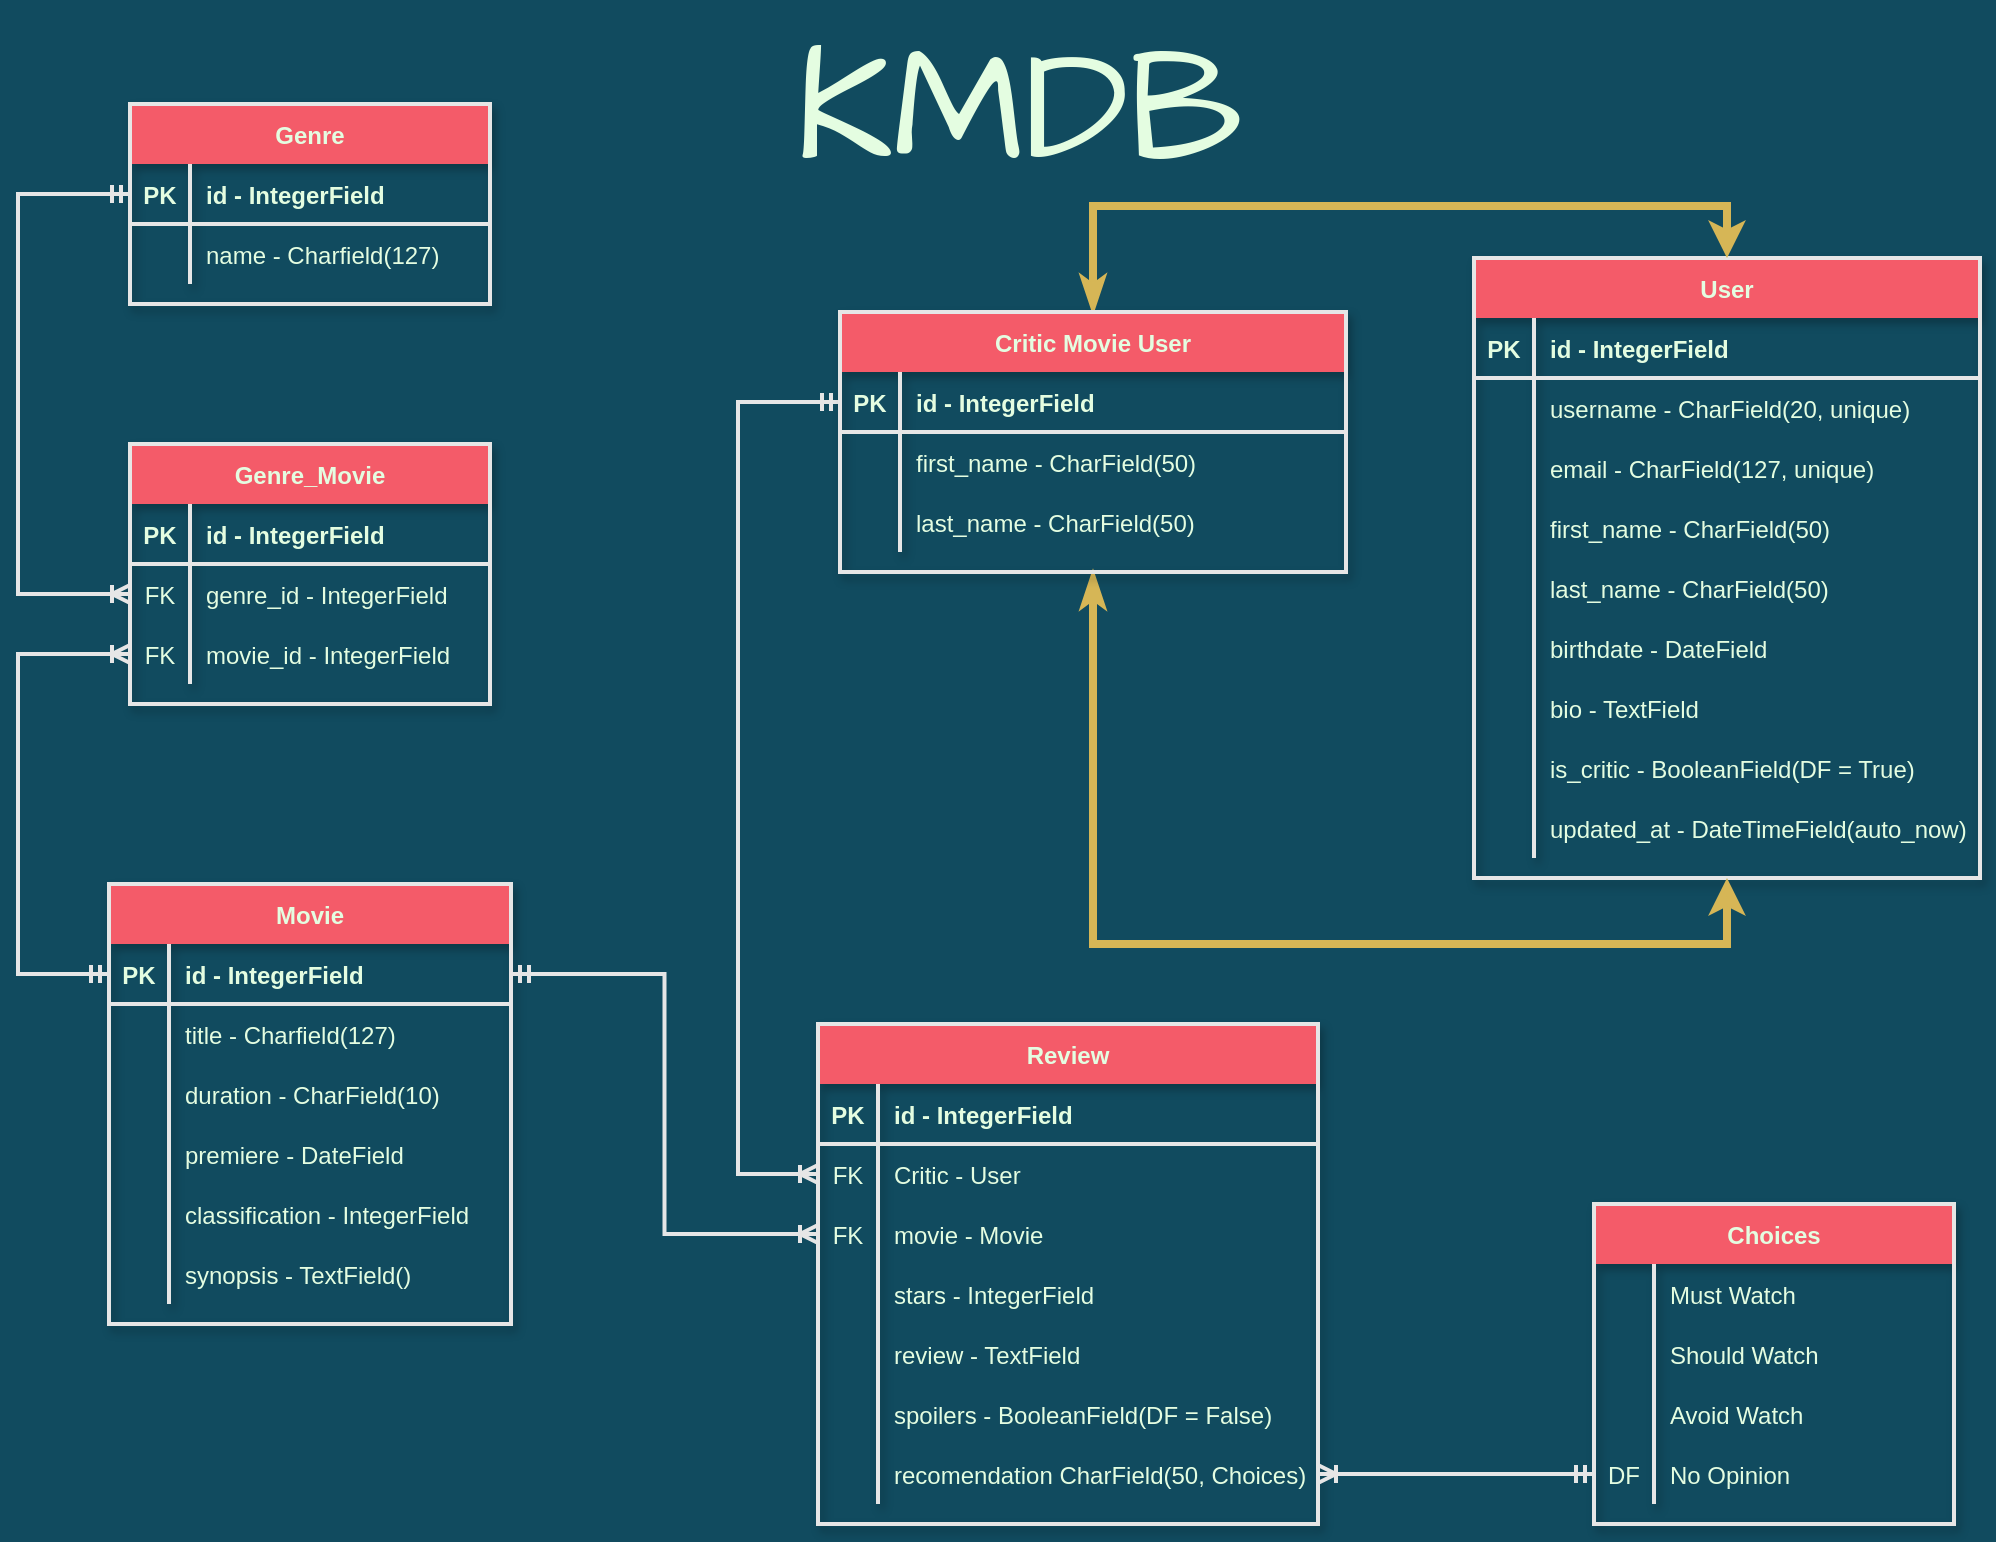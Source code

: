 <mxfile version="20.3.0" type="device"><diagram id="R2lEEEUBdFMjLlhIrx00" name="Page-1"><mxGraphModel dx="1724" dy="1128" grid="0" gridSize="10" guides="1" tooltips="1" connect="1" arrows="1" fold="1" page="1" pageScale="1" pageWidth="1169" pageHeight="827" background="#114B5F" math="0" shadow="0" extFonts="Permanent Marker^https://fonts.googleapis.com/css?family=Permanent+Marker"><root><mxCell id="0"/><mxCell id="1" parent="0"/><mxCell id="SUOp-OFgRAC7eb83F-ll-1" value="Genre" style="shape=table;startSize=30;container=1;collapsible=1;childLayout=tableLayout;fixedRows=1;rowLines=0;fontStyle=1;align=center;resizeLast=1;strokeColor=#E6E6E6;fontColor=#E4FDE1;fillColor=#F45B69;rounded=0;strokeWidth=2;swimlaneFillColor=none;swimlaneLine=0;sketch=0;shadow=1;" parent="1" vertex="1"><mxGeometry x="156" y="80" width="180" height="100" as="geometry"/></mxCell><mxCell id="SUOp-OFgRAC7eb83F-ll-2" value="" style="shape=tableRow;horizontal=0;startSize=0;swimlaneHead=0;swimlaneBody=0;fillColor=none;collapsible=0;dropTarget=0;points=[[0,0.5],[1,0.5]];portConstraint=eastwest;top=0;left=0;right=0;bottom=1;strokeColor=#E6E6E6;fontColor=#E4FDE1;rounded=0;strokeWidth=2;swimlaneFillColor=none;swimlaneLine=0;" parent="SUOp-OFgRAC7eb83F-ll-1" vertex="1"><mxGeometry y="30" width="180" height="30" as="geometry"/></mxCell><mxCell id="SUOp-OFgRAC7eb83F-ll-3" value="PK" style="shape=partialRectangle;connectable=0;fillColor=none;top=0;left=0;bottom=0;right=0;fontStyle=1;overflow=hidden;strokeColor=#E6E6E6;fontColor=#E4FDE1;rounded=0;strokeWidth=2;swimlaneFillColor=none;swimlaneLine=0;" parent="SUOp-OFgRAC7eb83F-ll-2" vertex="1"><mxGeometry width="30" height="30" as="geometry"><mxRectangle width="30" height="30" as="alternateBounds"/></mxGeometry></mxCell><mxCell id="SUOp-OFgRAC7eb83F-ll-4" value="id - IntegerField" style="shape=partialRectangle;connectable=0;fillColor=none;top=0;left=0;bottom=0;right=0;align=left;spacingLeft=6;fontStyle=1;overflow=hidden;strokeColor=#E6E6E6;fontColor=#E4FDE1;rounded=0;strokeWidth=2;swimlaneFillColor=none;swimlaneLine=0;" parent="SUOp-OFgRAC7eb83F-ll-2" vertex="1"><mxGeometry x="30" width="150" height="30" as="geometry"><mxRectangle width="150" height="30" as="alternateBounds"/></mxGeometry></mxCell><mxCell id="SUOp-OFgRAC7eb83F-ll-5" value="" style="shape=tableRow;horizontal=0;startSize=0;swimlaneHead=0;swimlaneBody=0;fillColor=none;collapsible=0;dropTarget=0;points=[[0,0.5],[1,0.5]];portConstraint=eastwest;top=0;left=0;right=0;bottom=0;strokeColor=#E6E6E6;fontColor=#E4FDE1;rounded=0;strokeWidth=2;swimlaneFillColor=none;swimlaneLine=0;" parent="SUOp-OFgRAC7eb83F-ll-1" vertex="1"><mxGeometry y="60" width="180" height="30" as="geometry"/></mxCell><mxCell id="SUOp-OFgRAC7eb83F-ll-6" value="" style="shape=partialRectangle;connectable=0;fillColor=none;top=0;left=0;bottom=0;right=0;editable=1;overflow=hidden;strokeColor=#E6E6E6;fontColor=#E4FDE1;rounded=0;strokeWidth=2;swimlaneFillColor=none;swimlaneLine=0;" parent="SUOp-OFgRAC7eb83F-ll-5" vertex="1"><mxGeometry width="30" height="30" as="geometry"><mxRectangle width="30" height="30" as="alternateBounds"/></mxGeometry></mxCell><mxCell id="SUOp-OFgRAC7eb83F-ll-7" value="name - Charfield(127)" style="shape=partialRectangle;connectable=0;fillColor=none;top=0;left=0;bottom=0;right=0;align=left;spacingLeft=6;overflow=hidden;strokeColor=#E6E6E6;fontColor=#E4FDE1;rounded=0;strokeWidth=2;swimlaneFillColor=none;swimlaneLine=0;" parent="SUOp-OFgRAC7eb83F-ll-5" vertex="1"><mxGeometry x="30" width="150" height="30" as="geometry"><mxRectangle width="150" height="30" as="alternateBounds"/></mxGeometry></mxCell><mxCell id="SUOp-OFgRAC7eb83F-ll-22" value="Genre_Movie" style="shape=table;startSize=30;container=1;collapsible=1;childLayout=tableLayout;fixedRows=1;rowLines=0;fontStyle=1;align=center;resizeLast=1;strokeColor=#E6E6E6;fontColor=#E4FDE1;fillColor=#F45B69;rounded=0;strokeWidth=2;swimlaneFillColor=none;swimlaneLine=0;sketch=0;shadow=1;" parent="1" vertex="1"><mxGeometry x="156" y="250" width="180" height="130" as="geometry"/></mxCell><mxCell id="SUOp-OFgRAC7eb83F-ll-23" value="" style="shape=tableRow;horizontal=0;startSize=0;swimlaneHead=0;swimlaneBody=0;fillColor=none;collapsible=0;dropTarget=0;points=[[0,0.5],[1,0.5]];portConstraint=eastwest;top=0;left=0;right=0;bottom=1;strokeColor=#E6E6E6;fontColor=#E4FDE1;rounded=0;strokeWidth=2;swimlaneFillColor=none;swimlaneLine=0;" parent="SUOp-OFgRAC7eb83F-ll-22" vertex="1"><mxGeometry y="30" width="180" height="30" as="geometry"/></mxCell><mxCell id="SUOp-OFgRAC7eb83F-ll-24" value="PK" style="shape=partialRectangle;connectable=0;fillColor=none;top=0;left=0;bottom=0;right=0;fontStyle=1;overflow=hidden;strokeColor=#E6E6E6;fontColor=#E4FDE1;rounded=0;strokeWidth=2;swimlaneFillColor=none;swimlaneLine=0;" parent="SUOp-OFgRAC7eb83F-ll-23" vertex="1"><mxGeometry width="30" height="30" as="geometry"><mxRectangle width="30" height="30" as="alternateBounds"/></mxGeometry></mxCell><mxCell id="SUOp-OFgRAC7eb83F-ll-25" value="id - IntegerField" style="shape=partialRectangle;connectable=0;fillColor=none;top=0;left=0;bottom=0;right=0;align=left;spacingLeft=6;fontStyle=1;overflow=hidden;strokeColor=#E6E6E6;fontColor=#E4FDE1;rounded=0;strokeWidth=2;swimlaneFillColor=none;swimlaneLine=0;" parent="SUOp-OFgRAC7eb83F-ll-23" vertex="1"><mxGeometry x="30" width="150" height="30" as="geometry"><mxRectangle width="150" height="30" as="alternateBounds"/></mxGeometry></mxCell><mxCell id="SUOp-OFgRAC7eb83F-ll-26" value="" style="shape=tableRow;horizontal=0;startSize=0;swimlaneHead=0;swimlaneBody=0;fillColor=none;collapsible=0;dropTarget=0;points=[[0,0.5],[1,0.5]];portConstraint=eastwest;top=0;left=0;right=0;bottom=0;strokeColor=#E6E6E6;fontColor=#E4FDE1;rounded=0;strokeWidth=2;swimlaneFillColor=none;swimlaneLine=0;" parent="SUOp-OFgRAC7eb83F-ll-22" vertex="1"><mxGeometry y="60" width="180" height="30" as="geometry"/></mxCell><mxCell id="SUOp-OFgRAC7eb83F-ll-27" value="FK" style="shape=partialRectangle;connectable=0;fillColor=none;top=0;left=0;bottom=0;right=0;editable=1;overflow=hidden;strokeColor=#E6E6E6;fontColor=#E4FDE1;rounded=0;strokeWidth=2;swimlaneFillColor=none;swimlaneLine=0;" parent="SUOp-OFgRAC7eb83F-ll-26" vertex="1"><mxGeometry width="30" height="30" as="geometry"><mxRectangle width="30" height="30" as="alternateBounds"/></mxGeometry></mxCell><mxCell id="SUOp-OFgRAC7eb83F-ll-28" value="genre_id - IntegerField" style="shape=partialRectangle;connectable=0;fillColor=none;top=0;left=0;bottom=0;right=0;align=left;spacingLeft=6;overflow=hidden;strokeColor=#E6E6E6;fontColor=#E4FDE1;rounded=0;strokeWidth=2;swimlaneFillColor=none;swimlaneLine=0;" parent="SUOp-OFgRAC7eb83F-ll-26" vertex="1"><mxGeometry x="30" width="150" height="30" as="geometry"><mxRectangle width="150" height="30" as="alternateBounds"/></mxGeometry></mxCell><mxCell id="SUOp-OFgRAC7eb83F-ll-119" value="" style="shape=tableRow;horizontal=0;startSize=0;swimlaneHead=0;swimlaneBody=0;fillColor=none;collapsible=0;dropTarget=0;points=[[0,0.5],[1,0.5]];portConstraint=eastwest;top=0;left=0;right=0;bottom=0;strokeColor=#E6E6E6;fontColor=#E4FDE1;rounded=0;strokeWidth=2;swimlaneFillColor=none;swimlaneLine=0;" parent="SUOp-OFgRAC7eb83F-ll-22" vertex="1"><mxGeometry y="90" width="180" height="30" as="geometry"/></mxCell><mxCell id="SUOp-OFgRAC7eb83F-ll-120" value="FK" style="shape=partialRectangle;connectable=0;fillColor=none;top=0;left=0;bottom=0;right=0;editable=1;overflow=hidden;strokeColor=#E6E6E6;fontColor=#E4FDE1;rounded=0;strokeWidth=2;swimlaneFillColor=none;swimlaneLine=0;" parent="SUOp-OFgRAC7eb83F-ll-119" vertex="1"><mxGeometry width="30" height="30" as="geometry"><mxRectangle width="30" height="30" as="alternateBounds"/></mxGeometry></mxCell><mxCell id="SUOp-OFgRAC7eb83F-ll-121" value="movie_id - IntegerField" style="shape=partialRectangle;connectable=0;fillColor=none;top=0;left=0;bottom=0;right=0;align=left;spacingLeft=6;overflow=hidden;strokeColor=#E6E6E6;fontColor=#E4FDE1;rounded=0;strokeWidth=2;swimlaneFillColor=none;swimlaneLine=0;" parent="SUOp-OFgRAC7eb83F-ll-119" vertex="1"><mxGeometry x="30" width="150" height="30" as="geometry"><mxRectangle width="150" height="30" as="alternateBounds"/></mxGeometry></mxCell><mxCell id="SUOp-OFgRAC7eb83F-ll-60" value="Movie" style="shape=table;startSize=30;container=1;collapsible=1;childLayout=tableLayout;fixedRows=1;rowLines=0;fontStyle=1;align=center;resizeLast=1;strokeColor=#E6E6E6;fontColor=#E4FDE1;fillColor=#F45B69;rounded=0;strokeWidth=2;swimlaneFillColor=none;swimlaneLine=0;sketch=0;shadow=1;" parent="1" vertex="1"><mxGeometry x="145.5" y="470" width="201" height="220" as="geometry"/></mxCell><mxCell id="SUOp-OFgRAC7eb83F-ll-61" value="" style="shape=tableRow;horizontal=0;startSize=0;swimlaneHead=0;swimlaneBody=0;fillColor=none;collapsible=0;dropTarget=0;points=[[0,0.5],[1,0.5]];portConstraint=eastwest;top=0;left=0;right=0;bottom=1;strokeColor=#E6E6E6;fontColor=#E4FDE1;rounded=0;strokeWidth=2;swimlaneFillColor=none;swimlaneLine=0;" parent="SUOp-OFgRAC7eb83F-ll-60" vertex="1"><mxGeometry y="30" width="201" height="30" as="geometry"/></mxCell><mxCell id="SUOp-OFgRAC7eb83F-ll-62" value="PK" style="shape=partialRectangle;connectable=0;fillColor=none;top=0;left=0;bottom=0;right=0;fontStyle=1;overflow=hidden;strokeColor=#E6E6E6;fontColor=#E4FDE1;rounded=0;strokeWidth=2;swimlaneFillColor=none;swimlaneLine=0;" parent="SUOp-OFgRAC7eb83F-ll-61" vertex="1"><mxGeometry width="30" height="30" as="geometry"><mxRectangle width="30" height="30" as="alternateBounds"/></mxGeometry></mxCell><mxCell id="SUOp-OFgRAC7eb83F-ll-63" value="id - IntegerField" style="shape=partialRectangle;connectable=0;fillColor=none;top=0;left=0;bottom=0;right=0;align=left;spacingLeft=6;fontStyle=1;overflow=hidden;strokeColor=#E6E6E6;fontColor=#E4FDE1;rounded=0;strokeWidth=2;swimlaneFillColor=none;swimlaneLine=0;" parent="SUOp-OFgRAC7eb83F-ll-61" vertex="1"><mxGeometry x="30" width="171" height="30" as="geometry"><mxRectangle width="171" height="30" as="alternateBounds"/></mxGeometry></mxCell><mxCell id="SUOp-OFgRAC7eb83F-ll-70" value="" style="shape=tableRow;horizontal=0;startSize=0;swimlaneHead=0;swimlaneBody=0;fillColor=none;collapsible=0;dropTarget=0;points=[[0,0.5],[1,0.5]];portConstraint=eastwest;top=0;left=0;right=0;bottom=0;strokeColor=#E6E6E6;fontColor=#E4FDE1;rounded=0;strokeWidth=2;swimlaneFillColor=none;swimlaneLine=0;" parent="SUOp-OFgRAC7eb83F-ll-60" vertex="1"><mxGeometry y="60" width="201" height="30" as="geometry"/></mxCell><mxCell id="SUOp-OFgRAC7eb83F-ll-71" value="" style="shape=partialRectangle;connectable=0;fillColor=none;top=0;left=0;bottom=0;right=0;editable=1;overflow=hidden;strokeColor=#E6E6E6;fontColor=#E4FDE1;rounded=0;strokeWidth=2;swimlaneFillColor=none;swimlaneLine=0;" parent="SUOp-OFgRAC7eb83F-ll-70" vertex="1"><mxGeometry width="30" height="30" as="geometry"><mxRectangle width="30" height="30" as="alternateBounds"/></mxGeometry></mxCell><mxCell id="SUOp-OFgRAC7eb83F-ll-72" value="title - Charfield(127)" style="shape=partialRectangle;connectable=0;fillColor=none;top=0;left=0;bottom=0;right=0;align=left;spacingLeft=6;overflow=hidden;strokeColor=#E6E6E6;fontColor=#E4FDE1;rounded=0;strokeWidth=2;swimlaneFillColor=none;swimlaneLine=0;" parent="SUOp-OFgRAC7eb83F-ll-70" vertex="1"><mxGeometry x="30" width="171" height="30" as="geometry"><mxRectangle width="171" height="30" as="alternateBounds"/></mxGeometry></mxCell><mxCell id="SUOp-OFgRAC7eb83F-ll-73" value="" style="shape=tableRow;horizontal=0;startSize=0;swimlaneHead=0;swimlaneBody=0;fillColor=none;collapsible=0;dropTarget=0;points=[[0,0.5],[1,0.5]];portConstraint=eastwest;top=0;left=0;right=0;bottom=0;strokeColor=#E6E6E6;fontColor=#E4FDE1;rounded=0;strokeWidth=2;swimlaneFillColor=none;swimlaneLine=0;" parent="SUOp-OFgRAC7eb83F-ll-60" vertex="1"><mxGeometry y="90" width="201" height="30" as="geometry"/></mxCell><mxCell id="SUOp-OFgRAC7eb83F-ll-74" value="" style="shape=partialRectangle;connectable=0;fillColor=none;top=0;left=0;bottom=0;right=0;editable=1;overflow=hidden;strokeColor=#E6E6E6;fontColor=#E4FDE1;rounded=0;strokeWidth=2;swimlaneFillColor=none;swimlaneLine=0;" parent="SUOp-OFgRAC7eb83F-ll-73" vertex="1"><mxGeometry width="30" height="30" as="geometry"><mxRectangle width="30" height="30" as="alternateBounds"/></mxGeometry></mxCell><mxCell id="SUOp-OFgRAC7eb83F-ll-75" value="duration - CharField(10)" style="shape=partialRectangle;connectable=0;fillColor=none;top=0;left=0;bottom=0;right=0;align=left;spacingLeft=6;overflow=hidden;strokeColor=#E6E6E6;fontColor=#E4FDE1;rounded=0;strokeWidth=2;swimlaneFillColor=none;swimlaneLine=0;" parent="SUOp-OFgRAC7eb83F-ll-73" vertex="1"><mxGeometry x="30" width="171" height="30" as="geometry"><mxRectangle width="171" height="30" as="alternateBounds"/></mxGeometry></mxCell><mxCell id="SUOp-OFgRAC7eb83F-ll-76" value="" style="shape=tableRow;horizontal=0;startSize=0;swimlaneHead=0;swimlaneBody=0;fillColor=none;collapsible=0;dropTarget=0;points=[[0,0.5],[1,0.5]];portConstraint=eastwest;top=0;left=0;right=0;bottom=0;strokeColor=#E6E6E6;fontColor=#E4FDE1;rounded=0;strokeWidth=2;swimlaneFillColor=none;swimlaneLine=0;" parent="SUOp-OFgRAC7eb83F-ll-60" vertex="1"><mxGeometry y="120" width="201" height="30" as="geometry"/></mxCell><mxCell id="SUOp-OFgRAC7eb83F-ll-77" value="" style="shape=partialRectangle;connectable=0;fillColor=none;top=0;left=0;bottom=0;right=0;editable=1;overflow=hidden;strokeColor=#E6E6E6;fontColor=#E4FDE1;rounded=0;strokeWidth=2;swimlaneFillColor=none;swimlaneLine=0;" parent="SUOp-OFgRAC7eb83F-ll-76" vertex="1"><mxGeometry width="30" height="30" as="geometry"><mxRectangle width="30" height="30" as="alternateBounds"/></mxGeometry></mxCell><mxCell id="SUOp-OFgRAC7eb83F-ll-78" value="premiere - DateField" style="shape=partialRectangle;connectable=0;fillColor=none;top=0;left=0;bottom=0;right=0;align=left;spacingLeft=6;overflow=hidden;strokeColor=#E6E6E6;fontColor=#E4FDE1;rounded=0;strokeWidth=2;swimlaneFillColor=none;swimlaneLine=0;" parent="SUOp-OFgRAC7eb83F-ll-76" vertex="1"><mxGeometry x="30" width="171" height="30" as="geometry"><mxRectangle width="171" height="30" as="alternateBounds"/></mxGeometry></mxCell><mxCell id="SUOp-OFgRAC7eb83F-ll-122" value="" style="shape=tableRow;horizontal=0;startSize=0;swimlaneHead=0;swimlaneBody=0;fillColor=none;collapsible=0;dropTarget=0;points=[[0,0.5],[1,0.5]];portConstraint=eastwest;top=0;left=0;right=0;bottom=0;strokeColor=#E6E6E6;fontColor=#E4FDE1;rounded=0;strokeWidth=2;swimlaneFillColor=none;swimlaneLine=0;" parent="SUOp-OFgRAC7eb83F-ll-60" vertex="1"><mxGeometry y="150" width="201" height="30" as="geometry"/></mxCell><mxCell id="SUOp-OFgRAC7eb83F-ll-123" value="" style="shape=partialRectangle;connectable=0;fillColor=none;top=0;left=0;bottom=0;right=0;editable=1;overflow=hidden;strokeColor=#E6E6E6;fontColor=#E4FDE1;rounded=0;strokeWidth=2;swimlaneFillColor=none;swimlaneLine=0;" parent="SUOp-OFgRAC7eb83F-ll-122" vertex="1"><mxGeometry width="30" height="30" as="geometry"><mxRectangle width="30" height="30" as="alternateBounds"/></mxGeometry></mxCell><mxCell id="SUOp-OFgRAC7eb83F-ll-124" value="classification - IntegerField" style="shape=partialRectangle;connectable=0;fillColor=none;top=0;left=0;bottom=0;right=0;align=left;spacingLeft=6;overflow=hidden;strokeColor=#E6E6E6;fontColor=#E4FDE1;rounded=0;strokeWidth=2;swimlaneFillColor=none;swimlaneLine=0;" parent="SUOp-OFgRAC7eb83F-ll-122" vertex="1"><mxGeometry x="30" width="171" height="30" as="geometry"><mxRectangle width="171" height="30" as="alternateBounds"/></mxGeometry></mxCell><mxCell id="SUOp-OFgRAC7eb83F-ll-125" value="" style="shape=tableRow;horizontal=0;startSize=0;swimlaneHead=0;swimlaneBody=0;fillColor=none;collapsible=0;dropTarget=0;points=[[0,0.5],[1,0.5]];portConstraint=eastwest;top=0;left=0;right=0;bottom=0;strokeColor=#E6E6E6;fontColor=#E4FDE1;rounded=0;strokeWidth=2;swimlaneFillColor=none;swimlaneLine=0;" parent="SUOp-OFgRAC7eb83F-ll-60" vertex="1"><mxGeometry y="180" width="201" height="30" as="geometry"/></mxCell><mxCell id="SUOp-OFgRAC7eb83F-ll-126" value="" style="shape=partialRectangle;connectable=0;fillColor=none;top=0;left=0;bottom=0;right=0;editable=1;overflow=hidden;strokeColor=#E6E6E6;fontColor=#E4FDE1;rounded=0;strokeWidth=2;swimlaneFillColor=none;swimlaneLine=0;" parent="SUOp-OFgRAC7eb83F-ll-125" vertex="1"><mxGeometry width="30" height="30" as="geometry"><mxRectangle width="30" height="30" as="alternateBounds"/></mxGeometry></mxCell><mxCell id="SUOp-OFgRAC7eb83F-ll-127" value="synopsis - TextField()" style="shape=partialRectangle;connectable=0;fillColor=none;top=0;left=0;bottom=0;right=0;align=left;spacingLeft=6;overflow=hidden;strokeColor=#E6E6E6;fontColor=#E4FDE1;rounded=0;strokeWidth=2;swimlaneFillColor=none;swimlaneLine=0;" parent="SUOp-OFgRAC7eb83F-ll-125" vertex="1"><mxGeometry x="30" width="171" height="30" as="geometry"><mxRectangle width="171" height="30" as="alternateBounds"/></mxGeometry></mxCell><mxCell id="SUOp-OFgRAC7eb83F-ll-79" value="Review" style="shape=table;startSize=30;container=1;collapsible=1;childLayout=tableLayout;fixedRows=1;rowLines=0;fontStyle=1;align=center;resizeLast=1;strokeColor=#E6E6E6;fontColor=#E4FDE1;fillColor=#F45B69;rounded=0;strokeWidth=2;swimlaneFillColor=none;swimlaneLine=0;sketch=0;shadow=1;" parent="1" vertex="1"><mxGeometry x="500" y="540" width="250" height="250" as="geometry"/></mxCell><mxCell id="SUOp-OFgRAC7eb83F-ll-80" value="" style="shape=tableRow;horizontal=0;startSize=0;swimlaneHead=0;swimlaneBody=0;fillColor=none;collapsible=0;dropTarget=0;points=[[0,0.5],[1,0.5]];portConstraint=eastwest;top=0;left=0;right=0;bottom=1;strokeColor=#E6E6E6;fontColor=#E4FDE1;rounded=0;strokeWidth=2;swimlaneFillColor=none;swimlaneLine=0;" parent="SUOp-OFgRAC7eb83F-ll-79" vertex="1"><mxGeometry y="30" width="250" height="30" as="geometry"/></mxCell><mxCell id="SUOp-OFgRAC7eb83F-ll-81" value="PK" style="shape=partialRectangle;connectable=0;fillColor=none;top=0;left=0;bottom=0;right=0;fontStyle=1;overflow=hidden;strokeColor=#E6E6E6;fontColor=#E4FDE1;rounded=0;strokeWidth=2;swimlaneFillColor=none;swimlaneLine=0;" parent="SUOp-OFgRAC7eb83F-ll-80" vertex="1"><mxGeometry width="30" height="30" as="geometry"><mxRectangle width="30" height="30" as="alternateBounds"/></mxGeometry></mxCell><mxCell id="SUOp-OFgRAC7eb83F-ll-82" value="id - IntegerField" style="shape=partialRectangle;connectable=0;fillColor=none;top=0;left=0;bottom=0;right=0;align=left;spacingLeft=6;fontStyle=1;overflow=hidden;strokeColor=#E6E6E6;fontColor=#E4FDE1;rounded=0;strokeWidth=2;swimlaneFillColor=none;swimlaneLine=0;" parent="SUOp-OFgRAC7eb83F-ll-80" vertex="1"><mxGeometry x="30" width="220" height="30" as="geometry"><mxRectangle width="220" height="30" as="alternateBounds"/></mxGeometry></mxCell><mxCell id="SUOp-OFgRAC7eb83F-ll-83" value="" style="shape=tableRow;horizontal=0;startSize=0;swimlaneHead=0;swimlaneBody=0;fillColor=none;collapsible=0;dropTarget=0;points=[[0,0.5],[1,0.5]];portConstraint=eastwest;top=0;left=0;right=0;bottom=0;strokeColor=#E6E6E6;fontColor=#E4FDE1;rounded=0;strokeWidth=2;swimlaneFillColor=none;swimlaneLine=0;" parent="SUOp-OFgRAC7eb83F-ll-79" vertex="1"><mxGeometry y="60" width="250" height="30" as="geometry"/></mxCell><mxCell id="SUOp-OFgRAC7eb83F-ll-84" value="FK" style="shape=partialRectangle;connectable=0;fillColor=none;top=0;left=0;bottom=0;right=0;editable=1;overflow=hidden;strokeColor=#E6E6E6;fontColor=#E4FDE1;rounded=0;strokeWidth=2;swimlaneFillColor=none;swimlaneLine=0;" parent="SUOp-OFgRAC7eb83F-ll-83" vertex="1"><mxGeometry width="30" height="30" as="geometry"><mxRectangle width="30" height="30" as="alternateBounds"/></mxGeometry></mxCell><mxCell id="SUOp-OFgRAC7eb83F-ll-85" value="Critic - User" style="shape=partialRectangle;connectable=0;fillColor=none;top=0;left=0;bottom=0;right=0;align=left;spacingLeft=6;overflow=hidden;strokeColor=#E6E6E6;fontColor=#E4FDE1;rounded=0;strokeWidth=2;swimlaneFillColor=none;swimlaneLine=0;" parent="SUOp-OFgRAC7eb83F-ll-83" vertex="1"><mxGeometry x="30" width="220" height="30" as="geometry"><mxRectangle width="220" height="30" as="alternateBounds"/></mxGeometry></mxCell><mxCell id="SUOp-OFgRAC7eb83F-ll-86" value="" style="shape=tableRow;horizontal=0;startSize=0;swimlaneHead=0;swimlaneBody=0;fillColor=none;collapsible=0;dropTarget=0;points=[[0,0.5],[1,0.5]];portConstraint=eastwest;top=0;left=0;right=0;bottom=0;strokeColor=#E6E6E6;fontColor=#E4FDE1;rounded=0;strokeWidth=2;swimlaneFillColor=none;swimlaneLine=0;" parent="SUOp-OFgRAC7eb83F-ll-79" vertex="1"><mxGeometry y="90" width="250" height="30" as="geometry"/></mxCell><mxCell id="SUOp-OFgRAC7eb83F-ll-87" value="FK" style="shape=partialRectangle;connectable=0;fillColor=none;top=0;left=0;bottom=0;right=0;editable=1;overflow=hidden;strokeColor=#E6E6E6;fontColor=#E4FDE1;rounded=0;strokeWidth=2;swimlaneFillColor=none;swimlaneLine=0;" parent="SUOp-OFgRAC7eb83F-ll-86" vertex="1"><mxGeometry width="30" height="30" as="geometry"><mxRectangle width="30" height="30" as="alternateBounds"/></mxGeometry></mxCell><mxCell id="SUOp-OFgRAC7eb83F-ll-88" value="movie - Movie" style="shape=partialRectangle;connectable=0;fillColor=none;top=0;left=0;bottom=0;right=0;align=left;spacingLeft=6;overflow=hidden;strokeColor=#E6E6E6;fontColor=#E4FDE1;rounded=0;strokeWidth=2;swimlaneFillColor=none;swimlaneLine=0;" parent="SUOp-OFgRAC7eb83F-ll-86" vertex="1"><mxGeometry x="30" width="220" height="30" as="geometry"><mxRectangle width="220" height="30" as="alternateBounds"/></mxGeometry></mxCell><mxCell id="SUOp-OFgRAC7eb83F-ll-89" value="" style="shape=tableRow;horizontal=0;startSize=0;swimlaneHead=0;swimlaneBody=0;fillColor=none;collapsible=0;dropTarget=0;points=[[0,0.5],[1,0.5]];portConstraint=eastwest;top=0;left=0;right=0;bottom=0;strokeColor=#E6E6E6;fontColor=#E4FDE1;rounded=0;strokeWidth=2;swimlaneFillColor=none;swimlaneLine=0;" parent="SUOp-OFgRAC7eb83F-ll-79" vertex="1"><mxGeometry y="120" width="250" height="30" as="geometry"/></mxCell><mxCell id="SUOp-OFgRAC7eb83F-ll-90" value="" style="shape=partialRectangle;connectable=0;fillColor=none;top=0;left=0;bottom=0;right=0;editable=1;overflow=hidden;strokeColor=#E6E6E6;fontColor=#E4FDE1;rounded=0;strokeWidth=2;swimlaneFillColor=none;swimlaneLine=0;" parent="SUOp-OFgRAC7eb83F-ll-89" vertex="1"><mxGeometry width="30" height="30" as="geometry"><mxRectangle width="30" height="30" as="alternateBounds"/></mxGeometry></mxCell><mxCell id="SUOp-OFgRAC7eb83F-ll-91" value="stars - IntegerField" style="shape=partialRectangle;connectable=0;fillColor=none;top=0;left=0;bottom=0;right=0;align=left;spacingLeft=6;overflow=hidden;strokeColor=#E6E6E6;fontColor=#E4FDE1;rounded=0;strokeWidth=2;swimlaneFillColor=none;swimlaneLine=0;" parent="SUOp-OFgRAC7eb83F-ll-89" vertex="1"><mxGeometry x="30" width="220" height="30" as="geometry"><mxRectangle width="220" height="30" as="alternateBounds"/></mxGeometry></mxCell><mxCell id="SUOp-OFgRAC7eb83F-ll-92" value="" style="shape=tableRow;horizontal=0;startSize=0;swimlaneHead=0;swimlaneBody=0;fillColor=none;collapsible=0;dropTarget=0;points=[[0,0.5],[1,0.5]];portConstraint=eastwest;top=0;left=0;right=0;bottom=0;strokeColor=#E6E6E6;fontColor=#E4FDE1;rounded=0;strokeWidth=2;swimlaneFillColor=none;swimlaneLine=0;" parent="SUOp-OFgRAC7eb83F-ll-79" vertex="1"><mxGeometry y="150" width="250" height="30" as="geometry"/></mxCell><mxCell id="SUOp-OFgRAC7eb83F-ll-93" value="" style="shape=partialRectangle;connectable=0;fillColor=none;top=0;left=0;bottom=0;right=0;editable=1;overflow=hidden;strokeColor=#E6E6E6;fontColor=#E4FDE1;rounded=0;strokeWidth=2;swimlaneFillColor=none;swimlaneLine=0;" parent="SUOp-OFgRAC7eb83F-ll-92" vertex="1"><mxGeometry width="30" height="30" as="geometry"><mxRectangle width="30" height="30" as="alternateBounds"/></mxGeometry></mxCell><mxCell id="SUOp-OFgRAC7eb83F-ll-94" value="review - TextField" style="shape=partialRectangle;connectable=0;fillColor=none;top=0;left=0;bottom=0;right=0;align=left;spacingLeft=6;overflow=hidden;strokeColor=#E6E6E6;fontColor=#E4FDE1;rounded=0;strokeWidth=2;swimlaneFillColor=none;swimlaneLine=0;" parent="SUOp-OFgRAC7eb83F-ll-92" vertex="1"><mxGeometry x="30" width="220" height="30" as="geometry"><mxRectangle width="220" height="30" as="alternateBounds"/></mxGeometry></mxCell><mxCell id="SUOp-OFgRAC7eb83F-ll-95" value="" style="shape=tableRow;horizontal=0;startSize=0;swimlaneHead=0;swimlaneBody=0;fillColor=none;collapsible=0;dropTarget=0;points=[[0,0.5],[1,0.5]];portConstraint=eastwest;top=0;left=0;right=0;bottom=0;strokeColor=#E6E6E6;fontColor=#E4FDE1;rounded=0;strokeWidth=2;swimlaneFillColor=none;swimlaneLine=0;" parent="SUOp-OFgRAC7eb83F-ll-79" vertex="1"><mxGeometry y="180" width="250" height="30" as="geometry"/></mxCell><mxCell id="SUOp-OFgRAC7eb83F-ll-96" value="" style="shape=partialRectangle;connectable=0;fillColor=none;top=0;left=0;bottom=0;right=0;editable=1;overflow=hidden;strokeColor=#E6E6E6;fontColor=#E4FDE1;rounded=0;strokeWidth=2;swimlaneFillColor=none;swimlaneLine=0;" parent="SUOp-OFgRAC7eb83F-ll-95" vertex="1"><mxGeometry width="30" height="30" as="geometry"><mxRectangle width="30" height="30" as="alternateBounds"/></mxGeometry></mxCell><mxCell id="SUOp-OFgRAC7eb83F-ll-97" value="spoilers - BooleanField(DF = False)" style="shape=partialRectangle;connectable=0;fillColor=none;top=0;left=0;bottom=0;right=0;align=left;spacingLeft=6;overflow=hidden;strokeColor=#E6E6E6;fontColor=#E4FDE1;rounded=0;strokeWidth=2;swimlaneFillColor=none;swimlaneLine=0;" parent="SUOp-OFgRAC7eb83F-ll-95" vertex="1"><mxGeometry x="30" width="220" height="30" as="geometry"><mxRectangle width="220" height="30" as="alternateBounds"/></mxGeometry></mxCell><mxCell id="SUOp-OFgRAC7eb83F-ll-147" value="" style="shape=tableRow;horizontal=0;startSize=0;swimlaneHead=0;swimlaneBody=0;fillColor=none;collapsible=0;dropTarget=0;points=[[0,0.5],[1,0.5]];portConstraint=eastwest;top=0;left=0;right=0;bottom=0;strokeColor=#E6E6E6;fontColor=#E4FDE1;rounded=0;strokeWidth=2;swimlaneFillColor=none;swimlaneLine=0;" parent="SUOp-OFgRAC7eb83F-ll-79" vertex="1"><mxGeometry y="210" width="250" height="30" as="geometry"/></mxCell><mxCell id="SUOp-OFgRAC7eb83F-ll-148" value="" style="shape=partialRectangle;connectable=0;fillColor=none;top=0;left=0;bottom=0;right=0;editable=1;overflow=hidden;strokeColor=#E6E6E6;fontColor=#E4FDE1;rounded=0;strokeWidth=2;swimlaneFillColor=none;swimlaneLine=0;" parent="SUOp-OFgRAC7eb83F-ll-147" vertex="1"><mxGeometry width="30" height="30" as="geometry"><mxRectangle width="30" height="30" as="alternateBounds"/></mxGeometry></mxCell><mxCell id="SUOp-OFgRAC7eb83F-ll-149" value="recomendation CharField(50, Choices)" style="shape=partialRectangle;connectable=0;fillColor=none;top=0;left=0;bottom=0;right=0;align=left;spacingLeft=6;overflow=hidden;strokeColor=#E6E6E6;fontColor=#E4FDE1;rounded=0;strokeWidth=2;swimlaneFillColor=none;swimlaneLine=0;" parent="SUOp-OFgRAC7eb83F-ll-147" vertex="1"><mxGeometry x="30" width="220" height="30" as="geometry"><mxRectangle width="220" height="30" as="alternateBounds"/></mxGeometry></mxCell><mxCell id="SUOp-OFgRAC7eb83F-ll-98" value="KMDB" style="text;html=1;align=center;verticalAlign=middle;resizable=0;points=[];autosize=1;strokeColor=none;fillColor=none;fontColor=#E4FDE1;fontSize=80;fontFamily=Architects Daughter;fontSource=https%3A%2F%2Ffonts.googleapis.com%2Fcss%3Ffamily%3DArchitects%2BDaughter;" parent="1" vertex="1"><mxGeometry x="475" y="28" width="250" height="110" as="geometry"/></mxCell><mxCell id="SUOp-OFgRAC7eb83F-ll-99" value="User" style="shape=table;startSize=30;container=1;collapsible=1;childLayout=tableLayout;fixedRows=1;rowLines=0;fontStyle=1;align=center;resizeLast=1;strokeColor=#E6E6E6;fontColor=#E4FDE1;fillColor=#F45B69;rounded=0;strokeWidth=2;swimlaneFillColor=none;swimlaneLine=0;sketch=0;shadow=1;" parent="1" vertex="1"><mxGeometry x="828" y="157" width="253" height="310" as="geometry"/></mxCell><mxCell id="SUOp-OFgRAC7eb83F-ll-100" value="" style="shape=tableRow;horizontal=0;startSize=0;swimlaneHead=0;swimlaneBody=0;fillColor=none;collapsible=0;dropTarget=0;points=[[0,0.5],[1,0.5]];portConstraint=eastwest;top=0;left=0;right=0;bottom=1;strokeColor=#E6E6E6;fontColor=#E4FDE1;rounded=0;strokeWidth=2;swimlaneFillColor=none;swimlaneLine=0;" parent="SUOp-OFgRAC7eb83F-ll-99" vertex="1"><mxGeometry y="30" width="253" height="30" as="geometry"/></mxCell><mxCell id="SUOp-OFgRAC7eb83F-ll-101" value="PK" style="shape=partialRectangle;connectable=0;fillColor=none;top=0;left=0;bottom=0;right=0;fontStyle=1;overflow=hidden;strokeColor=#E6E6E6;fontColor=#E4FDE1;rounded=0;strokeWidth=2;swimlaneFillColor=none;swimlaneLine=0;" parent="SUOp-OFgRAC7eb83F-ll-100" vertex="1"><mxGeometry width="30" height="30" as="geometry"><mxRectangle width="30" height="30" as="alternateBounds"/></mxGeometry></mxCell><mxCell id="SUOp-OFgRAC7eb83F-ll-102" value="id - IntegerField" style="shape=partialRectangle;connectable=0;fillColor=none;top=0;left=0;bottom=0;right=0;align=left;spacingLeft=6;fontStyle=1;overflow=hidden;strokeColor=#E6E6E6;fontColor=#E4FDE1;rounded=0;strokeWidth=2;swimlaneFillColor=none;swimlaneLine=0;" parent="SUOp-OFgRAC7eb83F-ll-100" vertex="1"><mxGeometry x="30" width="223" height="30" as="geometry"><mxRectangle width="223" height="30" as="alternateBounds"/></mxGeometry></mxCell><mxCell id="SUOp-OFgRAC7eb83F-ll-162" value="" style="shape=tableRow;horizontal=0;startSize=0;swimlaneHead=0;swimlaneBody=0;fillColor=none;collapsible=0;dropTarget=0;points=[[0,0.5],[1,0.5]];portConstraint=eastwest;top=0;left=0;right=0;bottom=0;strokeColor=#E6E6E6;fontColor=#E4FDE1;rounded=0;strokeWidth=2;swimlaneFillColor=none;swimlaneLine=0;" parent="SUOp-OFgRAC7eb83F-ll-99" vertex="1"><mxGeometry y="60" width="253" height="30" as="geometry"/></mxCell><mxCell id="SUOp-OFgRAC7eb83F-ll-163" value="" style="shape=partialRectangle;connectable=0;fillColor=none;top=0;left=0;bottom=0;right=0;editable=1;overflow=hidden;strokeColor=#E6E6E6;fontColor=#E4FDE1;rounded=0;strokeWidth=2;swimlaneFillColor=none;swimlaneLine=0;" parent="SUOp-OFgRAC7eb83F-ll-162" vertex="1"><mxGeometry width="30" height="30" as="geometry"><mxRectangle width="30" height="30" as="alternateBounds"/></mxGeometry></mxCell><mxCell id="SUOp-OFgRAC7eb83F-ll-164" value="username - CharField(20, unique)" style="shape=partialRectangle;connectable=0;fillColor=none;top=0;left=0;bottom=0;right=0;align=left;spacingLeft=6;overflow=hidden;strokeColor=#E6E6E6;fontColor=#E4FDE1;rounded=0;strokeWidth=2;swimlaneFillColor=none;swimlaneLine=0;" parent="SUOp-OFgRAC7eb83F-ll-162" vertex="1"><mxGeometry x="30" width="223" height="30" as="geometry"><mxRectangle width="223" height="30" as="alternateBounds"/></mxGeometry></mxCell><mxCell id="SUOp-OFgRAC7eb83F-ll-106" value="" style="shape=tableRow;horizontal=0;startSize=0;swimlaneHead=0;swimlaneBody=0;fillColor=none;collapsible=0;dropTarget=0;points=[[0,0.5],[1,0.5]];portConstraint=eastwest;top=0;left=0;right=0;bottom=0;strokeColor=#E6E6E6;fontColor=#E4FDE1;rounded=0;strokeWidth=2;swimlaneFillColor=none;swimlaneLine=0;" parent="SUOp-OFgRAC7eb83F-ll-99" vertex="1"><mxGeometry y="90" width="253" height="30" as="geometry"/></mxCell><mxCell id="SUOp-OFgRAC7eb83F-ll-107" value="" style="shape=partialRectangle;connectable=0;fillColor=none;top=0;left=0;bottom=0;right=0;editable=1;overflow=hidden;strokeColor=#E6E6E6;fontColor=#E4FDE1;rounded=0;strokeWidth=2;swimlaneFillColor=none;swimlaneLine=0;" parent="SUOp-OFgRAC7eb83F-ll-106" vertex="1"><mxGeometry width="30" height="30" as="geometry"><mxRectangle width="30" height="30" as="alternateBounds"/></mxGeometry></mxCell><mxCell id="SUOp-OFgRAC7eb83F-ll-108" value="email - CharField(127, unique)" style="shape=partialRectangle;connectable=0;fillColor=none;top=0;left=0;bottom=0;right=0;align=left;spacingLeft=6;overflow=hidden;strokeColor=#E6E6E6;fontColor=#E4FDE1;rounded=0;strokeWidth=2;swimlaneFillColor=none;swimlaneLine=0;" parent="SUOp-OFgRAC7eb83F-ll-106" vertex="1"><mxGeometry x="30" width="223" height="30" as="geometry"><mxRectangle width="223" height="30" as="alternateBounds"/></mxGeometry></mxCell><mxCell id="SUOp-OFgRAC7eb83F-ll-109" value="" style="shape=tableRow;horizontal=0;startSize=0;swimlaneHead=0;swimlaneBody=0;fillColor=none;collapsible=0;dropTarget=0;points=[[0,0.5],[1,0.5]];portConstraint=eastwest;top=0;left=0;right=0;bottom=0;strokeColor=#E6E6E6;fontColor=#E4FDE1;rounded=0;strokeWidth=2;swimlaneFillColor=none;swimlaneLine=0;" parent="SUOp-OFgRAC7eb83F-ll-99" vertex="1"><mxGeometry y="120" width="253" height="30" as="geometry"/></mxCell><mxCell id="SUOp-OFgRAC7eb83F-ll-110" value="" style="shape=partialRectangle;connectable=0;fillColor=none;top=0;left=0;bottom=0;right=0;editable=1;overflow=hidden;strokeColor=#E6E6E6;fontColor=#E4FDE1;rounded=0;strokeWidth=2;swimlaneFillColor=none;swimlaneLine=0;" parent="SUOp-OFgRAC7eb83F-ll-109" vertex="1"><mxGeometry width="30" height="30" as="geometry"><mxRectangle width="30" height="30" as="alternateBounds"/></mxGeometry></mxCell><mxCell id="SUOp-OFgRAC7eb83F-ll-111" value="first_name - CharField(50)" style="shape=partialRectangle;connectable=0;fillColor=none;top=0;left=0;bottom=0;right=0;align=left;spacingLeft=6;overflow=hidden;strokeColor=#E6E6E6;fontColor=#E4FDE1;rounded=0;strokeWidth=2;swimlaneFillColor=none;swimlaneLine=0;" parent="SUOp-OFgRAC7eb83F-ll-109" vertex="1"><mxGeometry x="30" width="223" height="30" as="geometry"><mxRectangle width="223" height="30" as="alternateBounds"/></mxGeometry></mxCell><mxCell id="SUOp-OFgRAC7eb83F-ll-112" value="" style="shape=tableRow;horizontal=0;startSize=0;swimlaneHead=0;swimlaneBody=0;fillColor=none;collapsible=0;dropTarget=0;points=[[0,0.5],[1,0.5]];portConstraint=eastwest;top=0;left=0;right=0;bottom=0;strokeColor=#E6E6E6;fontColor=#E4FDE1;rounded=0;strokeWidth=2;swimlaneFillColor=none;swimlaneLine=0;" parent="SUOp-OFgRAC7eb83F-ll-99" vertex="1"><mxGeometry y="150" width="253" height="30" as="geometry"/></mxCell><mxCell id="SUOp-OFgRAC7eb83F-ll-113" value="" style="shape=partialRectangle;connectable=0;fillColor=none;top=0;left=0;bottom=0;right=0;editable=1;overflow=hidden;strokeColor=#E6E6E6;fontColor=#E4FDE1;rounded=0;strokeWidth=2;swimlaneFillColor=none;swimlaneLine=0;" parent="SUOp-OFgRAC7eb83F-ll-112" vertex="1"><mxGeometry width="30" height="30" as="geometry"><mxRectangle width="30" height="30" as="alternateBounds"/></mxGeometry></mxCell><mxCell id="SUOp-OFgRAC7eb83F-ll-114" value="last_name - CharField(50)" style="shape=partialRectangle;connectable=0;fillColor=none;top=0;left=0;bottom=0;right=0;align=left;spacingLeft=6;overflow=hidden;strokeColor=#E6E6E6;fontColor=#E4FDE1;rounded=0;strokeWidth=2;swimlaneFillColor=none;swimlaneLine=0;" parent="SUOp-OFgRAC7eb83F-ll-112" vertex="1"><mxGeometry x="30" width="223" height="30" as="geometry"><mxRectangle width="223" height="30" as="alternateBounds"/></mxGeometry></mxCell><mxCell id="SUOp-OFgRAC7eb83F-ll-115" value="" style="shape=tableRow;horizontal=0;startSize=0;swimlaneHead=0;swimlaneBody=0;fillColor=none;collapsible=0;dropTarget=0;points=[[0,0.5],[1,0.5]];portConstraint=eastwest;top=0;left=0;right=0;bottom=0;strokeColor=#E6E6E6;fontColor=#E4FDE1;rounded=0;strokeWidth=2;swimlaneFillColor=none;swimlaneLine=0;" parent="SUOp-OFgRAC7eb83F-ll-99" vertex="1"><mxGeometry y="180" width="253" height="30" as="geometry"/></mxCell><mxCell id="SUOp-OFgRAC7eb83F-ll-116" value="" style="shape=partialRectangle;connectable=0;fillColor=none;top=0;left=0;bottom=0;right=0;editable=1;overflow=hidden;strokeColor=#E6E6E6;fontColor=#E4FDE1;rounded=0;strokeWidth=2;swimlaneFillColor=none;swimlaneLine=0;" parent="SUOp-OFgRAC7eb83F-ll-115" vertex="1"><mxGeometry width="30" height="30" as="geometry"><mxRectangle width="30" height="30" as="alternateBounds"/></mxGeometry></mxCell><mxCell id="SUOp-OFgRAC7eb83F-ll-117" value="birthdate - DateField" style="shape=partialRectangle;connectable=0;fillColor=none;top=0;left=0;bottom=0;right=0;align=left;spacingLeft=6;overflow=hidden;strokeColor=#E6E6E6;fontColor=#E4FDE1;rounded=0;strokeWidth=2;swimlaneFillColor=none;swimlaneLine=0;" parent="SUOp-OFgRAC7eb83F-ll-115" vertex="1"><mxGeometry x="30" width="223" height="30" as="geometry"><mxRectangle width="223" height="30" as="alternateBounds"/></mxGeometry></mxCell><mxCell id="SUOp-OFgRAC7eb83F-ll-153" value="" style="shape=tableRow;horizontal=0;startSize=0;swimlaneHead=0;swimlaneBody=0;fillColor=none;collapsible=0;dropTarget=0;points=[[0,0.5],[1,0.5]];portConstraint=eastwest;top=0;left=0;right=0;bottom=0;strokeColor=#E6E6E6;fontColor=#E4FDE1;rounded=0;strokeWidth=2;swimlaneFillColor=none;swimlaneLine=0;" parent="SUOp-OFgRAC7eb83F-ll-99" vertex="1"><mxGeometry y="210" width="253" height="30" as="geometry"/></mxCell><mxCell id="SUOp-OFgRAC7eb83F-ll-154" value="" style="shape=partialRectangle;connectable=0;fillColor=none;top=0;left=0;bottom=0;right=0;editable=1;overflow=hidden;strokeColor=#E6E6E6;fontColor=#E4FDE1;rounded=0;strokeWidth=2;swimlaneFillColor=none;swimlaneLine=0;" parent="SUOp-OFgRAC7eb83F-ll-153" vertex="1"><mxGeometry width="30" height="30" as="geometry"><mxRectangle width="30" height="30" as="alternateBounds"/></mxGeometry></mxCell><mxCell id="SUOp-OFgRAC7eb83F-ll-155" value="bio - TextField" style="shape=partialRectangle;connectable=0;fillColor=none;top=0;left=0;bottom=0;right=0;align=left;spacingLeft=6;overflow=hidden;strokeColor=#E6E6E6;fontColor=#E4FDE1;rounded=0;strokeWidth=2;swimlaneFillColor=none;swimlaneLine=0;" parent="SUOp-OFgRAC7eb83F-ll-153" vertex="1"><mxGeometry x="30" width="223" height="30" as="geometry"><mxRectangle width="223" height="30" as="alternateBounds"/></mxGeometry></mxCell><mxCell id="SUOp-OFgRAC7eb83F-ll-156" value="" style="shape=tableRow;horizontal=0;startSize=0;swimlaneHead=0;swimlaneBody=0;fillColor=none;collapsible=0;dropTarget=0;points=[[0,0.5],[1,0.5]];portConstraint=eastwest;top=0;left=0;right=0;bottom=0;strokeColor=#E6E6E6;fontColor=#E4FDE1;rounded=0;strokeWidth=2;swimlaneFillColor=none;swimlaneLine=0;" parent="SUOp-OFgRAC7eb83F-ll-99" vertex="1"><mxGeometry y="240" width="253" height="30" as="geometry"/></mxCell><mxCell id="SUOp-OFgRAC7eb83F-ll-157" value="" style="shape=partialRectangle;connectable=0;fillColor=none;top=0;left=0;bottom=0;right=0;editable=1;overflow=hidden;strokeColor=#E6E6E6;fontColor=#E4FDE1;rounded=0;strokeWidth=2;swimlaneFillColor=none;swimlaneLine=0;" parent="SUOp-OFgRAC7eb83F-ll-156" vertex="1"><mxGeometry width="30" height="30" as="geometry"><mxRectangle width="30" height="30" as="alternateBounds"/></mxGeometry></mxCell><mxCell id="SUOp-OFgRAC7eb83F-ll-158" value="is_critic - BooleanField(DF = True)" style="shape=partialRectangle;connectable=0;fillColor=none;top=0;left=0;bottom=0;right=0;align=left;spacingLeft=6;overflow=hidden;strokeColor=#E6E6E6;fontColor=#E4FDE1;rounded=0;strokeWidth=2;swimlaneFillColor=none;swimlaneLine=0;" parent="SUOp-OFgRAC7eb83F-ll-156" vertex="1"><mxGeometry x="30" width="223" height="30" as="geometry"><mxRectangle width="223" height="30" as="alternateBounds"/></mxGeometry></mxCell><mxCell id="SUOp-OFgRAC7eb83F-ll-159" value="" style="shape=tableRow;horizontal=0;startSize=0;swimlaneHead=0;swimlaneBody=0;fillColor=none;collapsible=0;dropTarget=0;points=[[0,0.5],[1,0.5]];portConstraint=eastwest;top=0;left=0;right=0;bottom=0;strokeColor=#E6E6E6;fontColor=#E4FDE1;rounded=0;strokeWidth=2;swimlaneFillColor=none;swimlaneLine=0;" parent="SUOp-OFgRAC7eb83F-ll-99" vertex="1"><mxGeometry y="270" width="253" height="30" as="geometry"/></mxCell><mxCell id="SUOp-OFgRAC7eb83F-ll-160" value="" style="shape=partialRectangle;connectable=0;fillColor=none;top=0;left=0;bottom=0;right=0;editable=1;overflow=hidden;strokeColor=#E6E6E6;fontColor=#E4FDE1;rounded=0;strokeWidth=2;swimlaneFillColor=none;swimlaneLine=0;" parent="SUOp-OFgRAC7eb83F-ll-159" vertex="1"><mxGeometry width="30" height="30" as="geometry"><mxRectangle width="30" height="30" as="alternateBounds"/></mxGeometry></mxCell><mxCell id="SUOp-OFgRAC7eb83F-ll-161" value="updated_at - DateTimeField(auto_now)" style="shape=partialRectangle;connectable=0;fillColor=none;top=0;left=0;bottom=0;right=0;align=left;spacingLeft=6;overflow=hidden;strokeColor=#E6E6E6;fontColor=#E4FDE1;rounded=0;strokeWidth=2;swimlaneFillColor=none;swimlaneLine=0;" parent="SUOp-OFgRAC7eb83F-ll-159" vertex="1"><mxGeometry x="30" width="223" height="30" as="geometry"><mxRectangle width="223" height="30" as="alternateBounds"/></mxGeometry></mxCell><mxCell id="SUOp-OFgRAC7eb83F-ll-128" value="Choices" style="shape=table;startSize=30;container=1;collapsible=1;childLayout=tableLayout;fixedRows=1;rowLines=0;fontStyle=1;align=center;resizeLast=1;strokeColor=#E6E6E6;fontColor=#E4FDE1;fillColor=#F45B69;rounded=0;strokeWidth=2;swimlaneFillColor=none;swimlaneLine=0;sketch=0;shadow=1;" parent="1" vertex="1"><mxGeometry x="888" y="630" width="180" height="160" as="geometry"/></mxCell><mxCell id="SUOp-OFgRAC7eb83F-ll-132" value="" style="shape=tableRow;horizontal=0;startSize=0;swimlaneHead=0;swimlaneBody=0;fillColor=none;collapsible=0;dropTarget=0;points=[[0,0.5],[1,0.5]];portConstraint=eastwest;top=0;left=0;right=0;bottom=0;strokeColor=#E6E6E6;fontColor=#E4FDE1;rounded=0;strokeWidth=2;swimlaneFillColor=none;swimlaneLine=0;" parent="SUOp-OFgRAC7eb83F-ll-128" vertex="1"><mxGeometry y="30" width="180" height="30" as="geometry"/></mxCell><mxCell id="SUOp-OFgRAC7eb83F-ll-133" value="" style="shape=partialRectangle;connectable=0;fillColor=none;top=0;left=0;bottom=0;right=0;editable=1;overflow=hidden;strokeColor=#E6E6E6;fontColor=#E4FDE1;rounded=0;strokeWidth=2;swimlaneFillColor=none;swimlaneLine=0;" parent="SUOp-OFgRAC7eb83F-ll-132" vertex="1"><mxGeometry width="30" height="30" as="geometry"><mxRectangle width="30" height="30" as="alternateBounds"/></mxGeometry></mxCell><mxCell id="SUOp-OFgRAC7eb83F-ll-134" value="Must Watch" style="shape=partialRectangle;connectable=0;fillColor=none;top=0;left=0;bottom=0;right=0;align=left;spacingLeft=6;overflow=hidden;strokeColor=#E6E6E6;fontColor=#E4FDE1;rounded=0;strokeWidth=2;swimlaneFillColor=none;swimlaneLine=0;" parent="SUOp-OFgRAC7eb83F-ll-132" vertex="1"><mxGeometry x="30" width="150" height="30" as="geometry"><mxRectangle width="150" height="30" as="alternateBounds"/></mxGeometry></mxCell><mxCell id="SUOp-OFgRAC7eb83F-ll-135" value="" style="shape=tableRow;horizontal=0;startSize=0;swimlaneHead=0;swimlaneBody=0;fillColor=none;collapsible=0;dropTarget=0;points=[[0,0.5],[1,0.5]];portConstraint=eastwest;top=0;left=0;right=0;bottom=0;strokeColor=#E6E6E6;fontColor=#E4FDE1;rounded=0;strokeWidth=2;swimlaneFillColor=none;swimlaneLine=0;" parent="SUOp-OFgRAC7eb83F-ll-128" vertex="1"><mxGeometry y="60" width="180" height="30" as="geometry"/></mxCell><mxCell id="SUOp-OFgRAC7eb83F-ll-136" value="" style="shape=partialRectangle;connectable=0;fillColor=none;top=0;left=0;bottom=0;right=0;editable=1;overflow=hidden;strokeColor=#E6E6E6;fontColor=#E4FDE1;rounded=0;strokeWidth=2;swimlaneFillColor=none;swimlaneLine=0;" parent="SUOp-OFgRAC7eb83F-ll-135" vertex="1"><mxGeometry width="30" height="30" as="geometry"><mxRectangle width="30" height="30" as="alternateBounds"/></mxGeometry></mxCell><mxCell id="SUOp-OFgRAC7eb83F-ll-137" value="Should Watch" style="shape=partialRectangle;connectable=0;fillColor=none;top=0;left=0;bottom=0;right=0;align=left;spacingLeft=6;overflow=hidden;strokeColor=#E6E6E6;fontColor=#E4FDE1;rounded=0;strokeWidth=2;swimlaneFillColor=none;swimlaneLine=0;" parent="SUOp-OFgRAC7eb83F-ll-135" vertex="1"><mxGeometry x="30" width="150" height="30" as="geometry"><mxRectangle width="150" height="30" as="alternateBounds"/></mxGeometry></mxCell><mxCell id="SUOp-OFgRAC7eb83F-ll-138" value="" style="shape=tableRow;horizontal=0;startSize=0;swimlaneHead=0;swimlaneBody=0;fillColor=none;collapsible=0;dropTarget=0;points=[[0,0.5],[1,0.5]];portConstraint=eastwest;top=0;left=0;right=0;bottom=0;strokeColor=#E6E6E6;fontColor=#E4FDE1;rounded=0;strokeWidth=2;swimlaneFillColor=none;swimlaneLine=0;" parent="SUOp-OFgRAC7eb83F-ll-128" vertex="1"><mxGeometry y="90" width="180" height="30" as="geometry"/></mxCell><mxCell id="SUOp-OFgRAC7eb83F-ll-139" value="" style="shape=partialRectangle;connectable=0;fillColor=none;top=0;left=0;bottom=0;right=0;editable=1;overflow=hidden;strokeColor=#E6E6E6;fontColor=#E4FDE1;rounded=0;strokeWidth=2;swimlaneFillColor=none;swimlaneLine=0;" parent="SUOp-OFgRAC7eb83F-ll-138" vertex="1"><mxGeometry width="30" height="30" as="geometry"><mxRectangle width="30" height="30" as="alternateBounds"/></mxGeometry></mxCell><mxCell id="SUOp-OFgRAC7eb83F-ll-140" value="Avoid Watch" style="shape=partialRectangle;connectable=0;fillColor=none;top=0;left=0;bottom=0;right=0;align=left;spacingLeft=6;overflow=hidden;strokeColor=#E6E6E6;fontColor=#E4FDE1;rounded=0;strokeWidth=2;swimlaneFillColor=none;swimlaneLine=0;" parent="SUOp-OFgRAC7eb83F-ll-138" vertex="1"><mxGeometry x="30" width="150" height="30" as="geometry"><mxRectangle width="150" height="30" as="alternateBounds"/></mxGeometry></mxCell><mxCell id="SUOp-OFgRAC7eb83F-ll-141" value="" style="shape=tableRow;horizontal=0;startSize=0;swimlaneHead=0;swimlaneBody=0;fillColor=none;collapsible=0;dropTarget=0;points=[[0,0.5],[1,0.5]];portConstraint=eastwest;top=0;left=0;right=0;bottom=0;strokeColor=#E6E6E6;fontColor=#E4FDE1;rounded=0;strokeWidth=2;swimlaneFillColor=none;swimlaneLine=0;" parent="SUOp-OFgRAC7eb83F-ll-128" vertex="1"><mxGeometry y="120" width="180" height="30" as="geometry"/></mxCell><mxCell id="SUOp-OFgRAC7eb83F-ll-142" value="DF" style="shape=partialRectangle;connectable=0;fillColor=none;top=0;left=0;bottom=0;right=0;editable=1;overflow=hidden;strokeColor=#E6E6E6;fontColor=#E4FDE1;rounded=0;strokeWidth=2;swimlaneFillColor=none;swimlaneLine=0;" parent="SUOp-OFgRAC7eb83F-ll-141" vertex="1"><mxGeometry width="30" height="30" as="geometry"><mxRectangle width="30" height="30" as="alternateBounds"/></mxGeometry></mxCell><mxCell id="SUOp-OFgRAC7eb83F-ll-143" value="No Opinion" style="shape=partialRectangle;connectable=0;fillColor=none;top=0;left=0;bottom=0;right=0;align=left;spacingLeft=6;overflow=hidden;strokeColor=#E6E6E6;fontColor=#E4FDE1;rounded=0;strokeWidth=2;swimlaneFillColor=none;swimlaneLine=0;" parent="SUOp-OFgRAC7eb83F-ll-141" vertex="1"><mxGeometry x="30" width="150" height="30" as="geometry"><mxRectangle width="150" height="30" as="alternateBounds"/></mxGeometry></mxCell><mxCell id="SUOp-OFgRAC7eb83F-ll-167" style="edgeStyle=orthogonalEdgeStyle;rounded=0;orthogonalLoop=1;jettySize=auto;html=1;exitX=1;exitY=0.5;exitDx=0;exitDy=0;entryX=0;entryY=0.5;entryDx=0;entryDy=0;strokeColor=#E6E6E6;strokeWidth=2;fontFamily=Architects Daughter;fontSource=https%3A%2F%2Ffonts.googleapis.com%2Fcss%3Ffamily%3DArchitects%2BDaughter;fontSize=80;fontColor=#E4FDE1;startArrow=ERoneToMany;startFill=0;endArrow=ERmandOne;endFill=0;fillColor=#F45B69;" parent="1" source="SUOp-OFgRAC7eb83F-ll-147" target="SUOp-OFgRAC7eb83F-ll-141" edge="1"><mxGeometry relative="1" as="geometry"/></mxCell><mxCell id="SUOp-OFgRAC7eb83F-ll-168" style="edgeStyle=orthogonalEdgeStyle;rounded=0;orthogonalLoop=1;jettySize=auto;html=1;exitX=0;exitY=0.5;exitDx=0;exitDy=0;entryX=0;entryY=0.5;entryDx=0;entryDy=0;strokeColor=#E6E6E6;strokeWidth=2;fontFamily=Architects Daughter;fontSource=https%3A%2F%2Ffonts.googleapis.com%2Fcss%3Ffamily%3DArchitects%2BDaughter;fontSize=80;fontColor=#E4FDE1;startArrow=ERoneToMany;startFill=0;endArrow=ERmandOne;endFill=0;fillColor=#F45B69;" parent="1" source="SUOp-OFgRAC7eb83F-ll-83" target="Q0A50jDqWPoSOb_735ld-2" edge="1"><mxGeometry relative="1" as="geometry"><Array as="points"><mxPoint x="460" y="615"/><mxPoint x="460" y="229"/></Array></mxGeometry></mxCell><mxCell id="SUOp-OFgRAC7eb83F-ll-169" style="edgeStyle=orthogonalEdgeStyle;rounded=0;orthogonalLoop=1;jettySize=auto;html=1;exitX=0;exitY=0.5;exitDx=0;exitDy=0;entryX=1;entryY=0.5;entryDx=0;entryDy=0;strokeColor=#E6E6E6;strokeWidth=2;fontFamily=Architects Daughter;fontSource=https%3A%2F%2Ffonts.googleapis.com%2Fcss%3Ffamily%3DArchitects%2BDaughter;fontSize=80;fontColor=#E4FDE1;startArrow=ERoneToMany;startFill=0;endArrow=ERmandOne;endFill=0;fillColor=#F45B69;" parent="1" source="SUOp-OFgRAC7eb83F-ll-86" target="SUOp-OFgRAC7eb83F-ll-61" edge="1"><mxGeometry relative="1" as="geometry"/></mxCell><mxCell id="SUOp-OFgRAC7eb83F-ll-170" style="edgeStyle=orthogonalEdgeStyle;rounded=0;orthogonalLoop=1;jettySize=auto;html=1;exitX=0;exitY=0.5;exitDx=0;exitDy=0;entryX=0;entryY=0.5;entryDx=0;entryDy=0;strokeColor=#E6E6E6;strokeWidth=2;fontFamily=Architects Daughter;fontSource=https%3A%2F%2Ffonts.googleapis.com%2Fcss%3Ffamily%3DArchitects%2BDaughter;fontSize=80;fontColor=#E4FDE1;startArrow=ERmandOne;startFill=0;endArrow=ERoneToMany;endFill=0;fillColor=#F45B69;" parent="1" source="SUOp-OFgRAC7eb83F-ll-61" target="SUOp-OFgRAC7eb83F-ll-119" edge="1"><mxGeometry relative="1" as="geometry"><Array as="points"><mxPoint x="100" y="515"/><mxPoint x="100" y="355"/></Array></mxGeometry></mxCell><mxCell id="SUOp-OFgRAC7eb83F-ll-171" style="edgeStyle=orthogonalEdgeStyle;rounded=0;orthogonalLoop=1;jettySize=auto;html=1;exitX=0;exitY=0.5;exitDx=0;exitDy=0;entryX=0;entryY=0.5;entryDx=0;entryDy=0;strokeColor=#E6E6E6;strokeWidth=2;fontFamily=Architects Daughter;fontSource=https%3A%2F%2Ffonts.googleapis.com%2Fcss%3Ffamily%3DArchitects%2BDaughter;fontSize=80;fontColor=#E4FDE1;startArrow=ERoneToMany;startFill=0;endArrow=ERmandOne;endFill=0;fillColor=#F45B69;" parent="1" source="SUOp-OFgRAC7eb83F-ll-26" target="SUOp-OFgRAC7eb83F-ll-2" edge="1"><mxGeometry relative="1" as="geometry"><Array as="points"><mxPoint x="100" y="325"/><mxPoint x="100" y="125"/></Array></mxGeometry></mxCell><mxCell id="Q0A50jDqWPoSOb_735ld-32" style="edgeStyle=orthogonalEdgeStyle;rounded=0;orthogonalLoop=1;jettySize=auto;html=1;exitX=0.5;exitY=0;exitDx=0;exitDy=0;entryX=0.5;entryY=0;entryDx=0;entryDy=0;strokeWidth=4;fillColor=#fff2cc;strokeColor=#d6b656;startArrow=classicThin;startFill=0;" edge="1" parent="1" source="Q0A50jDqWPoSOb_735ld-1" target="SUOp-OFgRAC7eb83F-ll-99"><mxGeometry relative="1" as="geometry"><Array as="points"><mxPoint x="637" y="131"/><mxPoint x="955" y="131"/></Array></mxGeometry></mxCell><mxCell id="Q0A50jDqWPoSOb_735ld-33" style="edgeStyle=orthogonalEdgeStyle;rounded=0;orthogonalLoop=1;jettySize=auto;html=1;exitX=0.5;exitY=1;exitDx=0;exitDy=0;entryX=0.5;entryY=1;entryDx=0;entryDy=0;strokeWidth=4;fillColor=#fff2cc;strokeColor=#d6b656;startArrow=classicThin;startFill=0;" edge="1" parent="1" source="Q0A50jDqWPoSOb_735ld-1" target="SUOp-OFgRAC7eb83F-ll-99"><mxGeometry relative="1" as="geometry"><Array as="points"><mxPoint x="637" y="500"/><mxPoint x="955" y="500"/></Array></mxGeometry></mxCell><mxCell id="Q0A50jDqWPoSOb_735ld-1" value="Critic Movie User" style="shape=table;startSize=30;container=1;collapsible=1;childLayout=tableLayout;fixedRows=1;rowLines=0;fontStyle=1;align=center;resizeLast=1;strokeColor=#E6E6E6;fontColor=#E4FDE1;fillColor=#F45B69;rounded=0;strokeWidth=2;swimlaneFillColor=none;swimlaneLine=0;sketch=0;shadow=1;" vertex="1" parent="1"><mxGeometry x="511" y="184" width="253" height="130" as="geometry"/></mxCell><mxCell id="Q0A50jDqWPoSOb_735ld-2" value="" style="shape=tableRow;horizontal=0;startSize=0;swimlaneHead=0;swimlaneBody=0;fillColor=none;collapsible=0;dropTarget=0;points=[[0,0.5],[1,0.5]];portConstraint=eastwest;top=0;left=0;right=0;bottom=1;strokeColor=#E6E6E6;fontColor=#E4FDE1;rounded=0;strokeWidth=2;swimlaneFillColor=none;swimlaneLine=0;" vertex="1" parent="Q0A50jDqWPoSOb_735ld-1"><mxGeometry y="30" width="253" height="30" as="geometry"/></mxCell><mxCell id="Q0A50jDqWPoSOb_735ld-3" value="PK" style="shape=partialRectangle;connectable=0;fillColor=none;top=0;left=0;bottom=0;right=0;fontStyle=1;overflow=hidden;strokeColor=#E6E6E6;fontColor=#E4FDE1;rounded=0;strokeWidth=2;swimlaneFillColor=none;swimlaneLine=0;" vertex="1" parent="Q0A50jDqWPoSOb_735ld-2"><mxGeometry width="30" height="30" as="geometry"><mxRectangle width="30" height="30" as="alternateBounds"/></mxGeometry></mxCell><mxCell id="Q0A50jDqWPoSOb_735ld-4" value="id - IntegerField" style="shape=partialRectangle;connectable=0;fillColor=none;top=0;left=0;bottom=0;right=0;align=left;spacingLeft=6;fontStyle=1;overflow=hidden;strokeColor=#E6E6E6;fontColor=#E4FDE1;rounded=0;strokeWidth=2;swimlaneFillColor=none;swimlaneLine=0;" vertex="1" parent="Q0A50jDqWPoSOb_735ld-2"><mxGeometry x="30" width="223" height="30" as="geometry"><mxRectangle width="223" height="30" as="alternateBounds"/></mxGeometry></mxCell><mxCell id="Q0A50jDqWPoSOb_735ld-14" value="" style="shape=tableRow;horizontal=0;startSize=0;swimlaneHead=0;swimlaneBody=0;fillColor=none;collapsible=0;dropTarget=0;points=[[0,0.5],[1,0.5]];portConstraint=eastwest;top=0;left=0;right=0;bottom=0;strokeColor=#E6E6E6;fontColor=#E4FDE1;rounded=0;strokeWidth=2;swimlaneFillColor=none;swimlaneLine=0;" vertex="1" parent="Q0A50jDqWPoSOb_735ld-1"><mxGeometry y="60" width="253" height="30" as="geometry"/></mxCell><mxCell id="Q0A50jDqWPoSOb_735ld-15" value="" style="shape=partialRectangle;connectable=0;fillColor=none;top=0;left=0;bottom=0;right=0;editable=1;overflow=hidden;strokeColor=#E6E6E6;fontColor=#E4FDE1;rounded=0;strokeWidth=2;swimlaneFillColor=none;swimlaneLine=0;" vertex="1" parent="Q0A50jDqWPoSOb_735ld-14"><mxGeometry width="30" height="30" as="geometry"><mxRectangle width="30" height="30" as="alternateBounds"/></mxGeometry></mxCell><mxCell id="Q0A50jDqWPoSOb_735ld-16" value="first_name - CharField(50)" style="shape=partialRectangle;connectable=0;fillColor=none;top=0;left=0;bottom=0;right=0;align=left;spacingLeft=6;overflow=hidden;strokeColor=#E6E6E6;fontColor=#E4FDE1;rounded=0;strokeWidth=2;swimlaneFillColor=none;swimlaneLine=0;" vertex="1" parent="Q0A50jDqWPoSOb_735ld-14"><mxGeometry x="30" width="223" height="30" as="geometry"><mxRectangle width="223" height="30" as="alternateBounds"/></mxGeometry></mxCell><mxCell id="Q0A50jDqWPoSOb_735ld-17" value="" style="shape=tableRow;horizontal=0;startSize=0;swimlaneHead=0;swimlaneBody=0;fillColor=none;collapsible=0;dropTarget=0;points=[[0,0.5],[1,0.5]];portConstraint=eastwest;top=0;left=0;right=0;bottom=0;strokeColor=#E6E6E6;fontColor=#E4FDE1;rounded=0;strokeWidth=2;swimlaneFillColor=none;swimlaneLine=0;" vertex="1" parent="Q0A50jDqWPoSOb_735ld-1"><mxGeometry y="90" width="253" height="30" as="geometry"/></mxCell><mxCell id="Q0A50jDqWPoSOb_735ld-18" value="" style="shape=partialRectangle;connectable=0;fillColor=none;top=0;left=0;bottom=0;right=0;editable=1;overflow=hidden;strokeColor=#E6E6E6;fontColor=#E4FDE1;rounded=0;strokeWidth=2;swimlaneFillColor=none;swimlaneLine=0;" vertex="1" parent="Q0A50jDqWPoSOb_735ld-17"><mxGeometry width="30" height="30" as="geometry"><mxRectangle width="30" height="30" as="alternateBounds"/></mxGeometry></mxCell><mxCell id="Q0A50jDqWPoSOb_735ld-19" value="last_name - CharField(50)" style="shape=partialRectangle;connectable=0;fillColor=none;top=0;left=0;bottom=0;right=0;align=left;spacingLeft=6;overflow=hidden;strokeColor=#E6E6E6;fontColor=#E4FDE1;rounded=0;strokeWidth=2;swimlaneFillColor=none;swimlaneLine=0;" vertex="1" parent="Q0A50jDqWPoSOb_735ld-17"><mxGeometry x="30" width="223" height="30" as="geometry"><mxRectangle width="223" height="30" as="alternateBounds"/></mxGeometry></mxCell></root></mxGraphModel></diagram></mxfile>